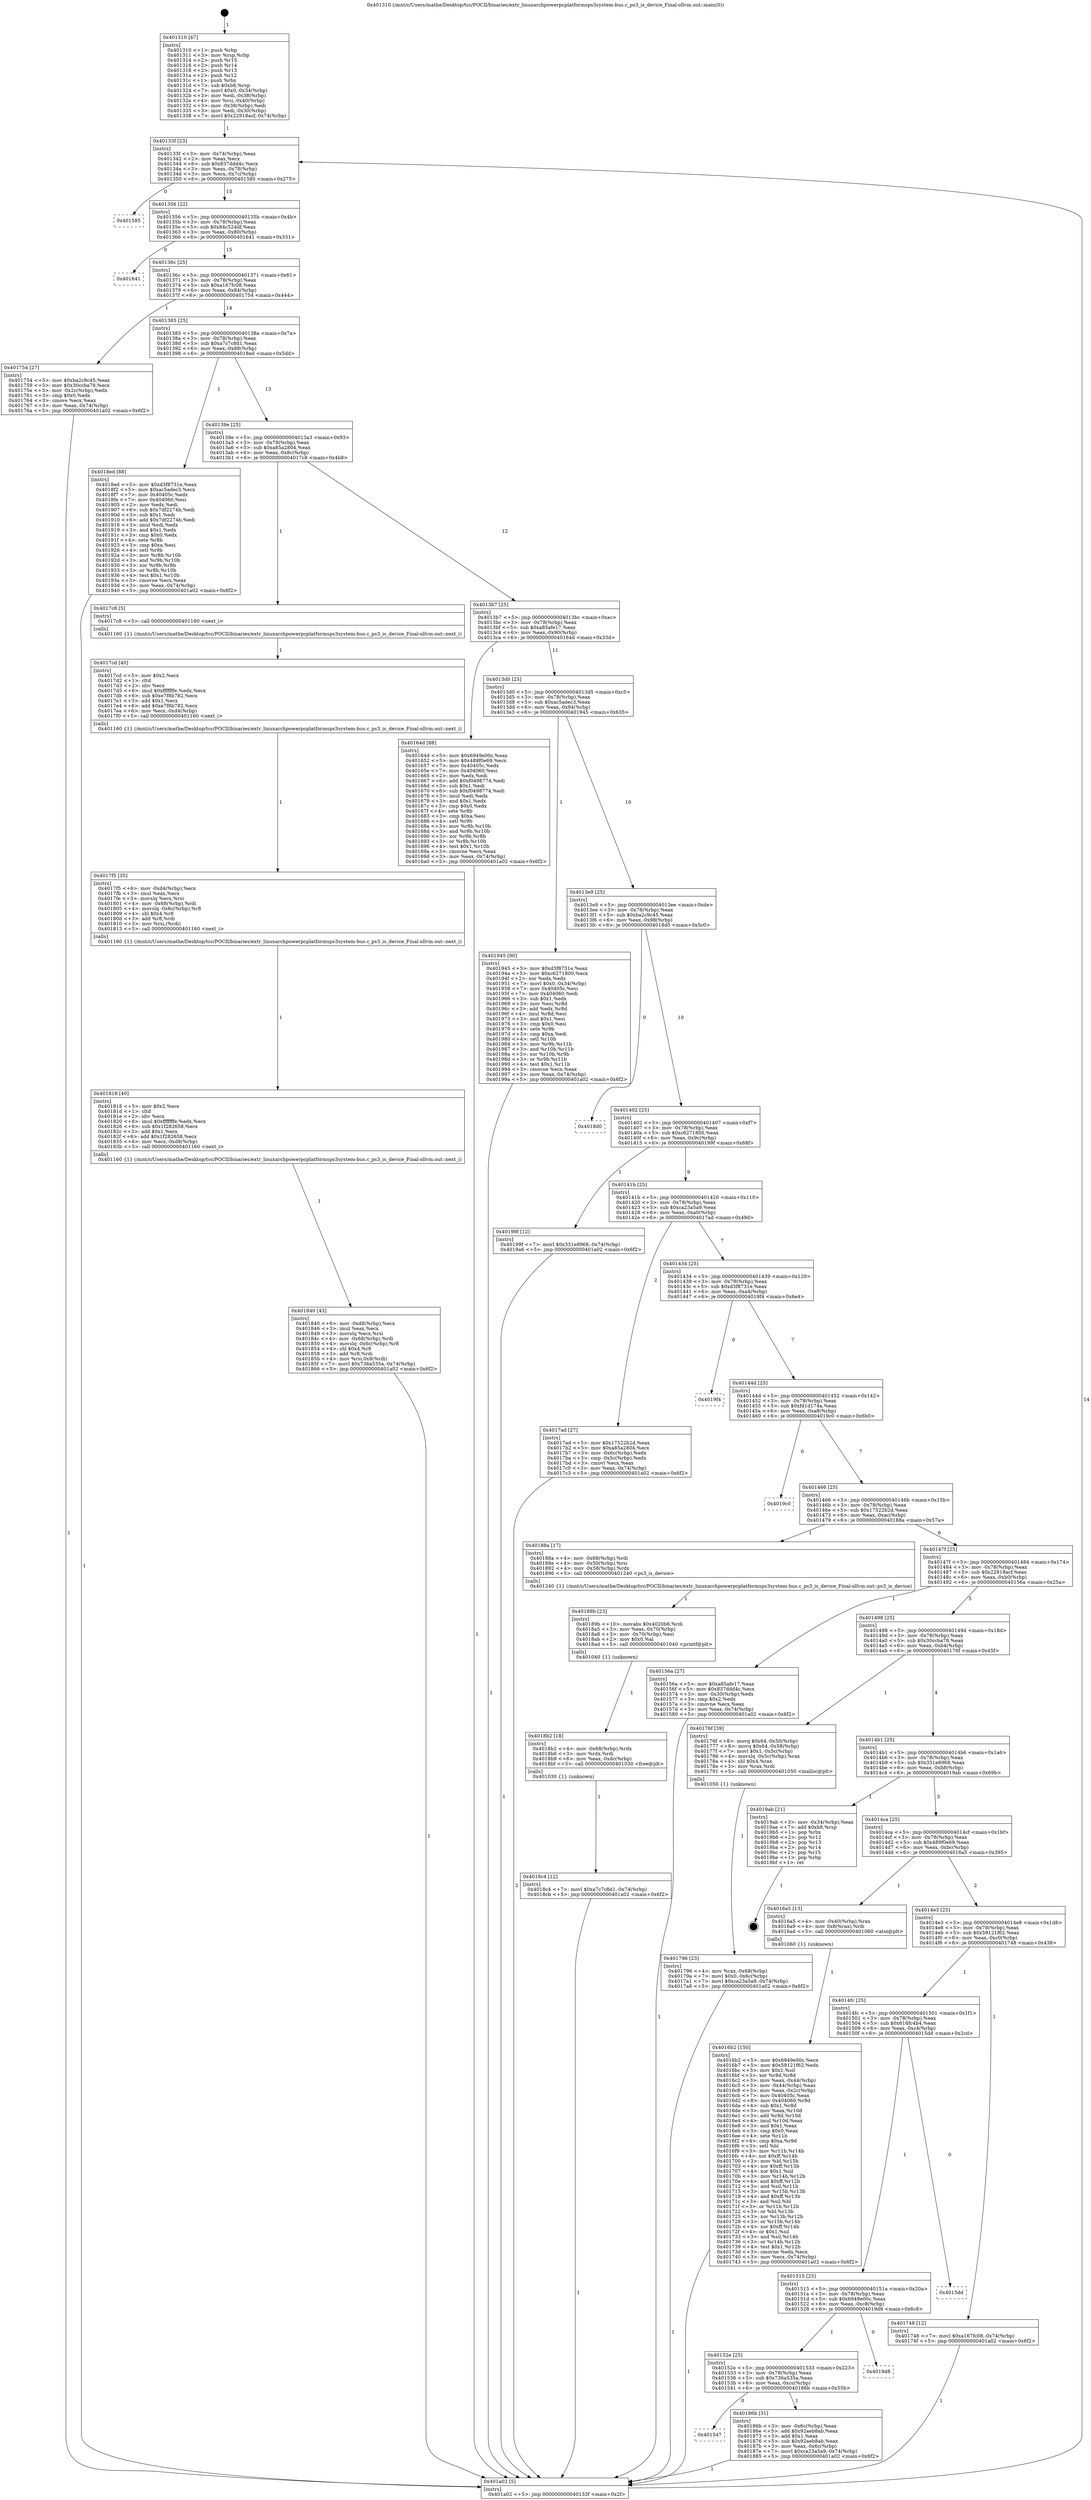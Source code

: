 digraph "0x401310" {
  label = "0x401310 (/mnt/c/Users/mathe/Desktop/tcc/POCII/binaries/extr_linuxarchpowerpcplatformsps3system-bus.c_ps3_is_device_Final-ollvm.out::main(0))"
  labelloc = "t"
  node[shape=record]

  Entry [label="",width=0.3,height=0.3,shape=circle,fillcolor=black,style=filled]
  "0x40133f" [label="{
     0x40133f [23]\l
     | [instrs]\l
     &nbsp;&nbsp;0x40133f \<+3\>: mov -0x74(%rbp),%eax\l
     &nbsp;&nbsp;0x401342 \<+2\>: mov %eax,%ecx\l
     &nbsp;&nbsp;0x401344 \<+6\>: sub $0x837ddd4c,%ecx\l
     &nbsp;&nbsp;0x40134a \<+3\>: mov %eax,-0x78(%rbp)\l
     &nbsp;&nbsp;0x40134d \<+3\>: mov %ecx,-0x7c(%rbp)\l
     &nbsp;&nbsp;0x401350 \<+6\>: je 0000000000401585 \<main+0x275\>\l
  }"]
  "0x401585" [label="{
     0x401585\l
  }", style=dashed]
  "0x401356" [label="{
     0x401356 [22]\l
     | [instrs]\l
     &nbsp;&nbsp;0x401356 \<+5\>: jmp 000000000040135b \<main+0x4b\>\l
     &nbsp;&nbsp;0x40135b \<+3\>: mov -0x78(%rbp),%eax\l
     &nbsp;&nbsp;0x40135e \<+5\>: sub $0x84c524df,%eax\l
     &nbsp;&nbsp;0x401363 \<+3\>: mov %eax,-0x80(%rbp)\l
     &nbsp;&nbsp;0x401366 \<+6\>: je 0000000000401641 \<main+0x331\>\l
  }"]
  Exit [label="",width=0.3,height=0.3,shape=circle,fillcolor=black,style=filled,peripheries=2]
  "0x401641" [label="{
     0x401641\l
  }", style=dashed]
  "0x40136c" [label="{
     0x40136c [25]\l
     | [instrs]\l
     &nbsp;&nbsp;0x40136c \<+5\>: jmp 0000000000401371 \<main+0x61\>\l
     &nbsp;&nbsp;0x401371 \<+3\>: mov -0x78(%rbp),%eax\l
     &nbsp;&nbsp;0x401374 \<+5\>: sub $0xa167fc08,%eax\l
     &nbsp;&nbsp;0x401379 \<+6\>: mov %eax,-0x84(%rbp)\l
     &nbsp;&nbsp;0x40137f \<+6\>: je 0000000000401754 \<main+0x444\>\l
  }"]
  "0x4018c4" [label="{
     0x4018c4 [12]\l
     | [instrs]\l
     &nbsp;&nbsp;0x4018c4 \<+7\>: movl $0xa7c7c8d1,-0x74(%rbp)\l
     &nbsp;&nbsp;0x4018cb \<+5\>: jmp 0000000000401a02 \<main+0x6f2\>\l
  }"]
  "0x401754" [label="{
     0x401754 [27]\l
     | [instrs]\l
     &nbsp;&nbsp;0x401754 \<+5\>: mov $0xba2c9c45,%eax\l
     &nbsp;&nbsp;0x401759 \<+5\>: mov $0x30ccba78,%ecx\l
     &nbsp;&nbsp;0x40175e \<+3\>: mov -0x2c(%rbp),%edx\l
     &nbsp;&nbsp;0x401761 \<+3\>: cmp $0x0,%edx\l
     &nbsp;&nbsp;0x401764 \<+3\>: cmove %ecx,%eax\l
     &nbsp;&nbsp;0x401767 \<+3\>: mov %eax,-0x74(%rbp)\l
     &nbsp;&nbsp;0x40176a \<+5\>: jmp 0000000000401a02 \<main+0x6f2\>\l
  }"]
  "0x401385" [label="{
     0x401385 [25]\l
     | [instrs]\l
     &nbsp;&nbsp;0x401385 \<+5\>: jmp 000000000040138a \<main+0x7a\>\l
     &nbsp;&nbsp;0x40138a \<+3\>: mov -0x78(%rbp),%eax\l
     &nbsp;&nbsp;0x40138d \<+5\>: sub $0xa7c7c8d1,%eax\l
     &nbsp;&nbsp;0x401392 \<+6\>: mov %eax,-0x88(%rbp)\l
     &nbsp;&nbsp;0x401398 \<+6\>: je 00000000004018ed \<main+0x5dd\>\l
  }"]
  "0x4018b2" [label="{
     0x4018b2 [18]\l
     | [instrs]\l
     &nbsp;&nbsp;0x4018b2 \<+4\>: mov -0x68(%rbp),%rdx\l
     &nbsp;&nbsp;0x4018b6 \<+3\>: mov %rdx,%rdi\l
     &nbsp;&nbsp;0x4018b9 \<+6\>: mov %eax,-0xdc(%rbp)\l
     &nbsp;&nbsp;0x4018bf \<+5\>: call 0000000000401030 \<free@plt\>\l
     | [calls]\l
     &nbsp;&nbsp;0x401030 \{1\} (unknown)\l
  }"]
  "0x4018ed" [label="{
     0x4018ed [88]\l
     | [instrs]\l
     &nbsp;&nbsp;0x4018ed \<+5\>: mov $0xd3f8731e,%eax\l
     &nbsp;&nbsp;0x4018f2 \<+5\>: mov $0xac5adec3,%ecx\l
     &nbsp;&nbsp;0x4018f7 \<+7\>: mov 0x40405c,%edx\l
     &nbsp;&nbsp;0x4018fe \<+7\>: mov 0x404060,%esi\l
     &nbsp;&nbsp;0x401905 \<+2\>: mov %edx,%edi\l
     &nbsp;&nbsp;0x401907 \<+6\>: sub $0x7df2274b,%edi\l
     &nbsp;&nbsp;0x40190d \<+3\>: sub $0x1,%edi\l
     &nbsp;&nbsp;0x401910 \<+6\>: add $0x7df2274b,%edi\l
     &nbsp;&nbsp;0x401916 \<+3\>: imul %edi,%edx\l
     &nbsp;&nbsp;0x401919 \<+3\>: and $0x1,%edx\l
     &nbsp;&nbsp;0x40191c \<+3\>: cmp $0x0,%edx\l
     &nbsp;&nbsp;0x40191f \<+4\>: sete %r8b\l
     &nbsp;&nbsp;0x401923 \<+3\>: cmp $0xa,%esi\l
     &nbsp;&nbsp;0x401926 \<+4\>: setl %r9b\l
     &nbsp;&nbsp;0x40192a \<+3\>: mov %r8b,%r10b\l
     &nbsp;&nbsp;0x40192d \<+3\>: and %r9b,%r10b\l
     &nbsp;&nbsp;0x401930 \<+3\>: xor %r9b,%r8b\l
     &nbsp;&nbsp;0x401933 \<+3\>: or %r8b,%r10b\l
     &nbsp;&nbsp;0x401936 \<+4\>: test $0x1,%r10b\l
     &nbsp;&nbsp;0x40193a \<+3\>: cmovne %ecx,%eax\l
     &nbsp;&nbsp;0x40193d \<+3\>: mov %eax,-0x74(%rbp)\l
     &nbsp;&nbsp;0x401940 \<+5\>: jmp 0000000000401a02 \<main+0x6f2\>\l
  }"]
  "0x40139e" [label="{
     0x40139e [25]\l
     | [instrs]\l
     &nbsp;&nbsp;0x40139e \<+5\>: jmp 00000000004013a3 \<main+0x93\>\l
     &nbsp;&nbsp;0x4013a3 \<+3\>: mov -0x78(%rbp),%eax\l
     &nbsp;&nbsp;0x4013a6 \<+5\>: sub $0xa85a2804,%eax\l
     &nbsp;&nbsp;0x4013ab \<+6\>: mov %eax,-0x8c(%rbp)\l
     &nbsp;&nbsp;0x4013b1 \<+6\>: je 00000000004017c8 \<main+0x4b8\>\l
  }"]
  "0x40189b" [label="{
     0x40189b [23]\l
     | [instrs]\l
     &nbsp;&nbsp;0x40189b \<+10\>: movabs $0x4020b6,%rdi\l
     &nbsp;&nbsp;0x4018a5 \<+3\>: mov %eax,-0x70(%rbp)\l
     &nbsp;&nbsp;0x4018a8 \<+3\>: mov -0x70(%rbp),%esi\l
     &nbsp;&nbsp;0x4018ab \<+2\>: mov $0x0,%al\l
     &nbsp;&nbsp;0x4018ad \<+5\>: call 0000000000401040 \<printf@plt\>\l
     | [calls]\l
     &nbsp;&nbsp;0x401040 \{1\} (unknown)\l
  }"]
  "0x4017c8" [label="{
     0x4017c8 [5]\l
     | [instrs]\l
     &nbsp;&nbsp;0x4017c8 \<+5\>: call 0000000000401160 \<next_i\>\l
     | [calls]\l
     &nbsp;&nbsp;0x401160 \{1\} (/mnt/c/Users/mathe/Desktop/tcc/POCII/binaries/extr_linuxarchpowerpcplatformsps3system-bus.c_ps3_is_device_Final-ollvm.out::next_i)\l
  }"]
  "0x4013b7" [label="{
     0x4013b7 [25]\l
     | [instrs]\l
     &nbsp;&nbsp;0x4013b7 \<+5\>: jmp 00000000004013bc \<main+0xac\>\l
     &nbsp;&nbsp;0x4013bc \<+3\>: mov -0x78(%rbp),%eax\l
     &nbsp;&nbsp;0x4013bf \<+5\>: sub $0xa85afe17,%eax\l
     &nbsp;&nbsp;0x4013c4 \<+6\>: mov %eax,-0x90(%rbp)\l
     &nbsp;&nbsp;0x4013ca \<+6\>: je 000000000040164d \<main+0x33d\>\l
  }"]
  "0x401547" [label="{
     0x401547\l
  }", style=dashed]
  "0x40164d" [label="{
     0x40164d [88]\l
     | [instrs]\l
     &nbsp;&nbsp;0x40164d \<+5\>: mov $0x6949e00c,%eax\l
     &nbsp;&nbsp;0x401652 \<+5\>: mov $0x489f0e69,%ecx\l
     &nbsp;&nbsp;0x401657 \<+7\>: mov 0x40405c,%edx\l
     &nbsp;&nbsp;0x40165e \<+7\>: mov 0x404060,%esi\l
     &nbsp;&nbsp;0x401665 \<+2\>: mov %edx,%edi\l
     &nbsp;&nbsp;0x401667 \<+6\>: add $0xf0498774,%edi\l
     &nbsp;&nbsp;0x40166d \<+3\>: sub $0x1,%edi\l
     &nbsp;&nbsp;0x401670 \<+6\>: sub $0xf0498774,%edi\l
     &nbsp;&nbsp;0x401676 \<+3\>: imul %edi,%edx\l
     &nbsp;&nbsp;0x401679 \<+3\>: and $0x1,%edx\l
     &nbsp;&nbsp;0x40167c \<+3\>: cmp $0x0,%edx\l
     &nbsp;&nbsp;0x40167f \<+4\>: sete %r8b\l
     &nbsp;&nbsp;0x401683 \<+3\>: cmp $0xa,%esi\l
     &nbsp;&nbsp;0x401686 \<+4\>: setl %r9b\l
     &nbsp;&nbsp;0x40168a \<+3\>: mov %r8b,%r10b\l
     &nbsp;&nbsp;0x40168d \<+3\>: and %r9b,%r10b\l
     &nbsp;&nbsp;0x401690 \<+3\>: xor %r9b,%r8b\l
     &nbsp;&nbsp;0x401693 \<+3\>: or %r8b,%r10b\l
     &nbsp;&nbsp;0x401696 \<+4\>: test $0x1,%r10b\l
     &nbsp;&nbsp;0x40169a \<+3\>: cmovne %ecx,%eax\l
     &nbsp;&nbsp;0x40169d \<+3\>: mov %eax,-0x74(%rbp)\l
     &nbsp;&nbsp;0x4016a0 \<+5\>: jmp 0000000000401a02 \<main+0x6f2\>\l
  }"]
  "0x4013d0" [label="{
     0x4013d0 [25]\l
     | [instrs]\l
     &nbsp;&nbsp;0x4013d0 \<+5\>: jmp 00000000004013d5 \<main+0xc5\>\l
     &nbsp;&nbsp;0x4013d5 \<+3\>: mov -0x78(%rbp),%eax\l
     &nbsp;&nbsp;0x4013d8 \<+5\>: sub $0xac5adec3,%eax\l
     &nbsp;&nbsp;0x4013dd \<+6\>: mov %eax,-0x94(%rbp)\l
     &nbsp;&nbsp;0x4013e3 \<+6\>: je 0000000000401945 \<main+0x635\>\l
  }"]
  "0x40186b" [label="{
     0x40186b [31]\l
     | [instrs]\l
     &nbsp;&nbsp;0x40186b \<+3\>: mov -0x6c(%rbp),%eax\l
     &nbsp;&nbsp;0x40186e \<+5\>: add $0x92aeb8ab,%eax\l
     &nbsp;&nbsp;0x401873 \<+3\>: add $0x1,%eax\l
     &nbsp;&nbsp;0x401876 \<+5\>: sub $0x92aeb8ab,%eax\l
     &nbsp;&nbsp;0x40187b \<+3\>: mov %eax,-0x6c(%rbp)\l
     &nbsp;&nbsp;0x40187e \<+7\>: movl $0xca23a5a9,-0x74(%rbp)\l
     &nbsp;&nbsp;0x401885 \<+5\>: jmp 0000000000401a02 \<main+0x6f2\>\l
  }"]
  "0x401945" [label="{
     0x401945 [90]\l
     | [instrs]\l
     &nbsp;&nbsp;0x401945 \<+5\>: mov $0xd3f8731e,%eax\l
     &nbsp;&nbsp;0x40194a \<+5\>: mov $0xc6271800,%ecx\l
     &nbsp;&nbsp;0x40194f \<+2\>: xor %edx,%edx\l
     &nbsp;&nbsp;0x401951 \<+7\>: movl $0x0,-0x34(%rbp)\l
     &nbsp;&nbsp;0x401958 \<+7\>: mov 0x40405c,%esi\l
     &nbsp;&nbsp;0x40195f \<+7\>: mov 0x404060,%edi\l
     &nbsp;&nbsp;0x401966 \<+3\>: sub $0x1,%edx\l
     &nbsp;&nbsp;0x401969 \<+3\>: mov %esi,%r8d\l
     &nbsp;&nbsp;0x40196c \<+3\>: add %edx,%r8d\l
     &nbsp;&nbsp;0x40196f \<+4\>: imul %r8d,%esi\l
     &nbsp;&nbsp;0x401973 \<+3\>: and $0x1,%esi\l
     &nbsp;&nbsp;0x401976 \<+3\>: cmp $0x0,%esi\l
     &nbsp;&nbsp;0x401979 \<+4\>: sete %r9b\l
     &nbsp;&nbsp;0x40197d \<+3\>: cmp $0xa,%edi\l
     &nbsp;&nbsp;0x401980 \<+4\>: setl %r10b\l
     &nbsp;&nbsp;0x401984 \<+3\>: mov %r9b,%r11b\l
     &nbsp;&nbsp;0x401987 \<+3\>: and %r10b,%r11b\l
     &nbsp;&nbsp;0x40198a \<+3\>: xor %r10b,%r9b\l
     &nbsp;&nbsp;0x40198d \<+3\>: or %r9b,%r11b\l
     &nbsp;&nbsp;0x401990 \<+4\>: test $0x1,%r11b\l
     &nbsp;&nbsp;0x401994 \<+3\>: cmovne %ecx,%eax\l
     &nbsp;&nbsp;0x401997 \<+3\>: mov %eax,-0x74(%rbp)\l
     &nbsp;&nbsp;0x40199a \<+5\>: jmp 0000000000401a02 \<main+0x6f2\>\l
  }"]
  "0x4013e9" [label="{
     0x4013e9 [25]\l
     | [instrs]\l
     &nbsp;&nbsp;0x4013e9 \<+5\>: jmp 00000000004013ee \<main+0xde\>\l
     &nbsp;&nbsp;0x4013ee \<+3\>: mov -0x78(%rbp),%eax\l
     &nbsp;&nbsp;0x4013f1 \<+5\>: sub $0xba2c9c45,%eax\l
     &nbsp;&nbsp;0x4013f6 \<+6\>: mov %eax,-0x98(%rbp)\l
     &nbsp;&nbsp;0x4013fc \<+6\>: je 00000000004018d0 \<main+0x5c0\>\l
  }"]
  "0x40152e" [label="{
     0x40152e [25]\l
     | [instrs]\l
     &nbsp;&nbsp;0x40152e \<+5\>: jmp 0000000000401533 \<main+0x223\>\l
     &nbsp;&nbsp;0x401533 \<+3\>: mov -0x78(%rbp),%eax\l
     &nbsp;&nbsp;0x401536 \<+5\>: sub $0x736a535a,%eax\l
     &nbsp;&nbsp;0x40153b \<+6\>: mov %eax,-0xcc(%rbp)\l
     &nbsp;&nbsp;0x401541 \<+6\>: je 000000000040186b \<main+0x55b\>\l
  }"]
  "0x4018d0" [label="{
     0x4018d0\l
  }", style=dashed]
  "0x401402" [label="{
     0x401402 [25]\l
     | [instrs]\l
     &nbsp;&nbsp;0x401402 \<+5\>: jmp 0000000000401407 \<main+0xf7\>\l
     &nbsp;&nbsp;0x401407 \<+3\>: mov -0x78(%rbp),%eax\l
     &nbsp;&nbsp;0x40140a \<+5\>: sub $0xc6271800,%eax\l
     &nbsp;&nbsp;0x40140f \<+6\>: mov %eax,-0x9c(%rbp)\l
     &nbsp;&nbsp;0x401415 \<+6\>: je 000000000040199f \<main+0x68f\>\l
  }"]
  "0x4019d8" [label="{
     0x4019d8\l
  }", style=dashed]
  "0x40199f" [label="{
     0x40199f [12]\l
     | [instrs]\l
     &nbsp;&nbsp;0x40199f \<+7\>: movl $0x331e8968,-0x74(%rbp)\l
     &nbsp;&nbsp;0x4019a6 \<+5\>: jmp 0000000000401a02 \<main+0x6f2\>\l
  }"]
  "0x40141b" [label="{
     0x40141b [25]\l
     | [instrs]\l
     &nbsp;&nbsp;0x40141b \<+5\>: jmp 0000000000401420 \<main+0x110\>\l
     &nbsp;&nbsp;0x401420 \<+3\>: mov -0x78(%rbp),%eax\l
     &nbsp;&nbsp;0x401423 \<+5\>: sub $0xca23a5a9,%eax\l
     &nbsp;&nbsp;0x401428 \<+6\>: mov %eax,-0xa0(%rbp)\l
     &nbsp;&nbsp;0x40142e \<+6\>: je 00000000004017ad \<main+0x49d\>\l
  }"]
  "0x401515" [label="{
     0x401515 [25]\l
     | [instrs]\l
     &nbsp;&nbsp;0x401515 \<+5\>: jmp 000000000040151a \<main+0x20a\>\l
     &nbsp;&nbsp;0x40151a \<+3\>: mov -0x78(%rbp),%eax\l
     &nbsp;&nbsp;0x40151d \<+5\>: sub $0x6949e00c,%eax\l
     &nbsp;&nbsp;0x401522 \<+6\>: mov %eax,-0xc8(%rbp)\l
     &nbsp;&nbsp;0x401528 \<+6\>: je 00000000004019d8 \<main+0x6c8\>\l
  }"]
  "0x4017ad" [label="{
     0x4017ad [27]\l
     | [instrs]\l
     &nbsp;&nbsp;0x4017ad \<+5\>: mov $0x17522b2d,%eax\l
     &nbsp;&nbsp;0x4017b2 \<+5\>: mov $0xa85a2804,%ecx\l
     &nbsp;&nbsp;0x4017b7 \<+3\>: mov -0x6c(%rbp),%edx\l
     &nbsp;&nbsp;0x4017ba \<+3\>: cmp -0x5c(%rbp),%edx\l
     &nbsp;&nbsp;0x4017bd \<+3\>: cmovl %ecx,%eax\l
     &nbsp;&nbsp;0x4017c0 \<+3\>: mov %eax,-0x74(%rbp)\l
     &nbsp;&nbsp;0x4017c3 \<+5\>: jmp 0000000000401a02 \<main+0x6f2\>\l
  }"]
  "0x401434" [label="{
     0x401434 [25]\l
     | [instrs]\l
     &nbsp;&nbsp;0x401434 \<+5\>: jmp 0000000000401439 \<main+0x129\>\l
     &nbsp;&nbsp;0x401439 \<+3\>: mov -0x78(%rbp),%eax\l
     &nbsp;&nbsp;0x40143c \<+5\>: sub $0xd3f8731e,%eax\l
     &nbsp;&nbsp;0x401441 \<+6\>: mov %eax,-0xa4(%rbp)\l
     &nbsp;&nbsp;0x401447 \<+6\>: je 00000000004019f4 \<main+0x6e4\>\l
  }"]
  "0x4015dd" [label="{
     0x4015dd\l
  }", style=dashed]
  "0x4019f4" [label="{
     0x4019f4\l
  }", style=dashed]
  "0x40144d" [label="{
     0x40144d [25]\l
     | [instrs]\l
     &nbsp;&nbsp;0x40144d \<+5\>: jmp 0000000000401452 \<main+0x142\>\l
     &nbsp;&nbsp;0x401452 \<+3\>: mov -0x78(%rbp),%eax\l
     &nbsp;&nbsp;0x401455 \<+5\>: sub $0xfd1d174a,%eax\l
     &nbsp;&nbsp;0x40145a \<+6\>: mov %eax,-0xa8(%rbp)\l
     &nbsp;&nbsp;0x401460 \<+6\>: je 00000000004019c0 \<main+0x6b0\>\l
  }"]
  "0x401840" [label="{
     0x401840 [43]\l
     | [instrs]\l
     &nbsp;&nbsp;0x401840 \<+6\>: mov -0xd8(%rbp),%ecx\l
     &nbsp;&nbsp;0x401846 \<+3\>: imul %eax,%ecx\l
     &nbsp;&nbsp;0x401849 \<+3\>: movslq %ecx,%rsi\l
     &nbsp;&nbsp;0x40184c \<+4\>: mov -0x68(%rbp),%rdi\l
     &nbsp;&nbsp;0x401850 \<+4\>: movslq -0x6c(%rbp),%r8\l
     &nbsp;&nbsp;0x401854 \<+4\>: shl $0x4,%r8\l
     &nbsp;&nbsp;0x401858 \<+3\>: add %r8,%rdi\l
     &nbsp;&nbsp;0x40185b \<+4\>: mov %rsi,0x8(%rdi)\l
     &nbsp;&nbsp;0x40185f \<+7\>: movl $0x736a535a,-0x74(%rbp)\l
     &nbsp;&nbsp;0x401866 \<+5\>: jmp 0000000000401a02 \<main+0x6f2\>\l
  }"]
  "0x4019c0" [label="{
     0x4019c0\l
  }", style=dashed]
  "0x401466" [label="{
     0x401466 [25]\l
     | [instrs]\l
     &nbsp;&nbsp;0x401466 \<+5\>: jmp 000000000040146b \<main+0x15b\>\l
     &nbsp;&nbsp;0x40146b \<+3\>: mov -0x78(%rbp),%eax\l
     &nbsp;&nbsp;0x40146e \<+5\>: sub $0x17522b2d,%eax\l
     &nbsp;&nbsp;0x401473 \<+6\>: mov %eax,-0xac(%rbp)\l
     &nbsp;&nbsp;0x401479 \<+6\>: je 000000000040188a \<main+0x57a\>\l
  }"]
  "0x401818" [label="{
     0x401818 [40]\l
     | [instrs]\l
     &nbsp;&nbsp;0x401818 \<+5\>: mov $0x2,%ecx\l
     &nbsp;&nbsp;0x40181d \<+1\>: cltd\l
     &nbsp;&nbsp;0x40181e \<+2\>: idiv %ecx\l
     &nbsp;&nbsp;0x401820 \<+6\>: imul $0xfffffffe,%edx,%ecx\l
     &nbsp;&nbsp;0x401826 \<+6\>: sub $0x1f282658,%ecx\l
     &nbsp;&nbsp;0x40182c \<+3\>: add $0x1,%ecx\l
     &nbsp;&nbsp;0x40182f \<+6\>: add $0x1f282658,%ecx\l
     &nbsp;&nbsp;0x401835 \<+6\>: mov %ecx,-0xd8(%rbp)\l
     &nbsp;&nbsp;0x40183b \<+5\>: call 0000000000401160 \<next_i\>\l
     | [calls]\l
     &nbsp;&nbsp;0x401160 \{1\} (/mnt/c/Users/mathe/Desktop/tcc/POCII/binaries/extr_linuxarchpowerpcplatformsps3system-bus.c_ps3_is_device_Final-ollvm.out::next_i)\l
  }"]
  "0x40188a" [label="{
     0x40188a [17]\l
     | [instrs]\l
     &nbsp;&nbsp;0x40188a \<+4\>: mov -0x68(%rbp),%rdi\l
     &nbsp;&nbsp;0x40188e \<+4\>: mov -0x50(%rbp),%rsi\l
     &nbsp;&nbsp;0x401892 \<+4\>: mov -0x58(%rbp),%rdx\l
     &nbsp;&nbsp;0x401896 \<+5\>: call 0000000000401240 \<ps3_is_device\>\l
     | [calls]\l
     &nbsp;&nbsp;0x401240 \{1\} (/mnt/c/Users/mathe/Desktop/tcc/POCII/binaries/extr_linuxarchpowerpcplatformsps3system-bus.c_ps3_is_device_Final-ollvm.out::ps3_is_device)\l
  }"]
  "0x40147f" [label="{
     0x40147f [25]\l
     | [instrs]\l
     &nbsp;&nbsp;0x40147f \<+5\>: jmp 0000000000401484 \<main+0x174\>\l
     &nbsp;&nbsp;0x401484 \<+3\>: mov -0x78(%rbp),%eax\l
     &nbsp;&nbsp;0x401487 \<+5\>: sub $0x22918acf,%eax\l
     &nbsp;&nbsp;0x40148c \<+6\>: mov %eax,-0xb0(%rbp)\l
     &nbsp;&nbsp;0x401492 \<+6\>: je 000000000040156a \<main+0x25a\>\l
  }"]
  "0x4017f5" [label="{
     0x4017f5 [35]\l
     | [instrs]\l
     &nbsp;&nbsp;0x4017f5 \<+6\>: mov -0xd4(%rbp),%ecx\l
     &nbsp;&nbsp;0x4017fb \<+3\>: imul %eax,%ecx\l
     &nbsp;&nbsp;0x4017fe \<+3\>: movslq %ecx,%rsi\l
     &nbsp;&nbsp;0x401801 \<+4\>: mov -0x68(%rbp),%rdi\l
     &nbsp;&nbsp;0x401805 \<+4\>: movslq -0x6c(%rbp),%r8\l
     &nbsp;&nbsp;0x401809 \<+4\>: shl $0x4,%r8\l
     &nbsp;&nbsp;0x40180d \<+3\>: add %r8,%rdi\l
     &nbsp;&nbsp;0x401810 \<+3\>: mov %rsi,(%rdi)\l
     &nbsp;&nbsp;0x401813 \<+5\>: call 0000000000401160 \<next_i\>\l
     | [calls]\l
     &nbsp;&nbsp;0x401160 \{1\} (/mnt/c/Users/mathe/Desktop/tcc/POCII/binaries/extr_linuxarchpowerpcplatformsps3system-bus.c_ps3_is_device_Final-ollvm.out::next_i)\l
  }"]
  "0x40156a" [label="{
     0x40156a [27]\l
     | [instrs]\l
     &nbsp;&nbsp;0x40156a \<+5\>: mov $0xa85afe17,%eax\l
     &nbsp;&nbsp;0x40156f \<+5\>: mov $0x837ddd4c,%ecx\l
     &nbsp;&nbsp;0x401574 \<+3\>: mov -0x30(%rbp),%edx\l
     &nbsp;&nbsp;0x401577 \<+3\>: cmp $0x2,%edx\l
     &nbsp;&nbsp;0x40157a \<+3\>: cmovne %ecx,%eax\l
     &nbsp;&nbsp;0x40157d \<+3\>: mov %eax,-0x74(%rbp)\l
     &nbsp;&nbsp;0x401580 \<+5\>: jmp 0000000000401a02 \<main+0x6f2\>\l
  }"]
  "0x401498" [label="{
     0x401498 [25]\l
     | [instrs]\l
     &nbsp;&nbsp;0x401498 \<+5\>: jmp 000000000040149d \<main+0x18d\>\l
     &nbsp;&nbsp;0x40149d \<+3\>: mov -0x78(%rbp),%eax\l
     &nbsp;&nbsp;0x4014a0 \<+5\>: sub $0x30ccba78,%eax\l
     &nbsp;&nbsp;0x4014a5 \<+6\>: mov %eax,-0xb4(%rbp)\l
     &nbsp;&nbsp;0x4014ab \<+6\>: je 000000000040176f \<main+0x45f\>\l
  }"]
  "0x401a02" [label="{
     0x401a02 [5]\l
     | [instrs]\l
     &nbsp;&nbsp;0x401a02 \<+5\>: jmp 000000000040133f \<main+0x2f\>\l
  }"]
  "0x401310" [label="{
     0x401310 [47]\l
     | [instrs]\l
     &nbsp;&nbsp;0x401310 \<+1\>: push %rbp\l
     &nbsp;&nbsp;0x401311 \<+3\>: mov %rsp,%rbp\l
     &nbsp;&nbsp;0x401314 \<+2\>: push %r15\l
     &nbsp;&nbsp;0x401316 \<+2\>: push %r14\l
     &nbsp;&nbsp;0x401318 \<+2\>: push %r13\l
     &nbsp;&nbsp;0x40131a \<+2\>: push %r12\l
     &nbsp;&nbsp;0x40131c \<+1\>: push %rbx\l
     &nbsp;&nbsp;0x40131d \<+7\>: sub $0xb8,%rsp\l
     &nbsp;&nbsp;0x401324 \<+7\>: movl $0x0,-0x34(%rbp)\l
     &nbsp;&nbsp;0x40132b \<+3\>: mov %edi,-0x38(%rbp)\l
     &nbsp;&nbsp;0x40132e \<+4\>: mov %rsi,-0x40(%rbp)\l
     &nbsp;&nbsp;0x401332 \<+3\>: mov -0x38(%rbp),%edi\l
     &nbsp;&nbsp;0x401335 \<+3\>: mov %edi,-0x30(%rbp)\l
     &nbsp;&nbsp;0x401338 \<+7\>: movl $0x22918acf,-0x74(%rbp)\l
  }"]
  "0x4017cd" [label="{
     0x4017cd [40]\l
     | [instrs]\l
     &nbsp;&nbsp;0x4017cd \<+5\>: mov $0x2,%ecx\l
     &nbsp;&nbsp;0x4017d2 \<+1\>: cltd\l
     &nbsp;&nbsp;0x4017d3 \<+2\>: idiv %ecx\l
     &nbsp;&nbsp;0x4017d5 \<+6\>: imul $0xfffffffe,%edx,%ecx\l
     &nbsp;&nbsp;0x4017db \<+6\>: sub $0xe7f8b782,%ecx\l
     &nbsp;&nbsp;0x4017e1 \<+3\>: add $0x1,%ecx\l
     &nbsp;&nbsp;0x4017e4 \<+6\>: add $0xe7f8b782,%ecx\l
     &nbsp;&nbsp;0x4017ea \<+6\>: mov %ecx,-0xd4(%rbp)\l
     &nbsp;&nbsp;0x4017f0 \<+5\>: call 0000000000401160 \<next_i\>\l
     | [calls]\l
     &nbsp;&nbsp;0x401160 \{1\} (/mnt/c/Users/mathe/Desktop/tcc/POCII/binaries/extr_linuxarchpowerpcplatformsps3system-bus.c_ps3_is_device_Final-ollvm.out::next_i)\l
  }"]
  "0x40176f" [label="{
     0x40176f [39]\l
     | [instrs]\l
     &nbsp;&nbsp;0x40176f \<+8\>: movq $0x64,-0x50(%rbp)\l
     &nbsp;&nbsp;0x401777 \<+8\>: movq $0x64,-0x58(%rbp)\l
     &nbsp;&nbsp;0x40177f \<+7\>: movl $0x1,-0x5c(%rbp)\l
     &nbsp;&nbsp;0x401786 \<+4\>: movslq -0x5c(%rbp),%rax\l
     &nbsp;&nbsp;0x40178a \<+4\>: shl $0x4,%rax\l
     &nbsp;&nbsp;0x40178e \<+3\>: mov %rax,%rdi\l
     &nbsp;&nbsp;0x401791 \<+5\>: call 0000000000401050 \<malloc@plt\>\l
     | [calls]\l
     &nbsp;&nbsp;0x401050 \{1\} (unknown)\l
  }"]
  "0x4014b1" [label="{
     0x4014b1 [25]\l
     | [instrs]\l
     &nbsp;&nbsp;0x4014b1 \<+5\>: jmp 00000000004014b6 \<main+0x1a6\>\l
     &nbsp;&nbsp;0x4014b6 \<+3\>: mov -0x78(%rbp),%eax\l
     &nbsp;&nbsp;0x4014b9 \<+5\>: sub $0x331e8968,%eax\l
     &nbsp;&nbsp;0x4014be \<+6\>: mov %eax,-0xb8(%rbp)\l
     &nbsp;&nbsp;0x4014c4 \<+6\>: je 00000000004019ab \<main+0x69b\>\l
  }"]
  "0x401796" [label="{
     0x401796 [23]\l
     | [instrs]\l
     &nbsp;&nbsp;0x401796 \<+4\>: mov %rax,-0x68(%rbp)\l
     &nbsp;&nbsp;0x40179a \<+7\>: movl $0x0,-0x6c(%rbp)\l
     &nbsp;&nbsp;0x4017a1 \<+7\>: movl $0xca23a5a9,-0x74(%rbp)\l
     &nbsp;&nbsp;0x4017a8 \<+5\>: jmp 0000000000401a02 \<main+0x6f2\>\l
  }"]
  "0x4019ab" [label="{
     0x4019ab [21]\l
     | [instrs]\l
     &nbsp;&nbsp;0x4019ab \<+3\>: mov -0x34(%rbp),%eax\l
     &nbsp;&nbsp;0x4019ae \<+7\>: add $0xb8,%rsp\l
     &nbsp;&nbsp;0x4019b5 \<+1\>: pop %rbx\l
     &nbsp;&nbsp;0x4019b6 \<+2\>: pop %r12\l
     &nbsp;&nbsp;0x4019b8 \<+2\>: pop %r13\l
     &nbsp;&nbsp;0x4019ba \<+2\>: pop %r14\l
     &nbsp;&nbsp;0x4019bc \<+2\>: pop %r15\l
     &nbsp;&nbsp;0x4019be \<+1\>: pop %rbp\l
     &nbsp;&nbsp;0x4019bf \<+1\>: ret\l
  }"]
  "0x4014ca" [label="{
     0x4014ca [25]\l
     | [instrs]\l
     &nbsp;&nbsp;0x4014ca \<+5\>: jmp 00000000004014cf \<main+0x1bf\>\l
     &nbsp;&nbsp;0x4014cf \<+3\>: mov -0x78(%rbp),%eax\l
     &nbsp;&nbsp;0x4014d2 \<+5\>: sub $0x489f0e69,%eax\l
     &nbsp;&nbsp;0x4014d7 \<+6\>: mov %eax,-0xbc(%rbp)\l
     &nbsp;&nbsp;0x4014dd \<+6\>: je 00000000004016a5 \<main+0x395\>\l
  }"]
  "0x4014fc" [label="{
     0x4014fc [25]\l
     | [instrs]\l
     &nbsp;&nbsp;0x4014fc \<+5\>: jmp 0000000000401501 \<main+0x1f1\>\l
     &nbsp;&nbsp;0x401501 \<+3\>: mov -0x78(%rbp),%eax\l
     &nbsp;&nbsp;0x401504 \<+5\>: sub $0x616fc4b4,%eax\l
     &nbsp;&nbsp;0x401509 \<+6\>: mov %eax,-0xc4(%rbp)\l
     &nbsp;&nbsp;0x40150f \<+6\>: je 00000000004015dd \<main+0x2cd\>\l
  }"]
  "0x4016a5" [label="{
     0x4016a5 [13]\l
     | [instrs]\l
     &nbsp;&nbsp;0x4016a5 \<+4\>: mov -0x40(%rbp),%rax\l
     &nbsp;&nbsp;0x4016a9 \<+4\>: mov 0x8(%rax),%rdi\l
     &nbsp;&nbsp;0x4016ad \<+5\>: call 0000000000401060 \<atoi@plt\>\l
     | [calls]\l
     &nbsp;&nbsp;0x401060 \{1\} (unknown)\l
  }"]
  "0x4014e3" [label="{
     0x4014e3 [25]\l
     | [instrs]\l
     &nbsp;&nbsp;0x4014e3 \<+5\>: jmp 00000000004014e8 \<main+0x1d8\>\l
     &nbsp;&nbsp;0x4014e8 \<+3\>: mov -0x78(%rbp),%eax\l
     &nbsp;&nbsp;0x4014eb \<+5\>: sub $0x59121f62,%eax\l
     &nbsp;&nbsp;0x4014f0 \<+6\>: mov %eax,-0xc0(%rbp)\l
     &nbsp;&nbsp;0x4014f6 \<+6\>: je 0000000000401748 \<main+0x438\>\l
  }"]
  "0x4016b2" [label="{
     0x4016b2 [150]\l
     | [instrs]\l
     &nbsp;&nbsp;0x4016b2 \<+5\>: mov $0x6949e00c,%ecx\l
     &nbsp;&nbsp;0x4016b7 \<+5\>: mov $0x59121f62,%edx\l
     &nbsp;&nbsp;0x4016bc \<+3\>: mov $0x1,%sil\l
     &nbsp;&nbsp;0x4016bf \<+3\>: xor %r8d,%r8d\l
     &nbsp;&nbsp;0x4016c2 \<+3\>: mov %eax,-0x44(%rbp)\l
     &nbsp;&nbsp;0x4016c5 \<+3\>: mov -0x44(%rbp),%eax\l
     &nbsp;&nbsp;0x4016c8 \<+3\>: mov %eax,-0x2c(%rbp)\l
     &nbsp;&nbsp;0x4016cb \<+7\>: mov 0x40405c,%eax\l
     &nbsp;&nbsp;0x4016d2 \<+8\>: mov 0x404060,%r9d\l
     &nbsp;&nbsp;0x4016da \<+4\>: sub $0x1,%r8d\l
     &nbsp;&nbsp;0x4016de \<+3\>: mov %eax,%r10d\l
     &nbsp;&nbsp;0x4016e1 \<+3\>: add %r8d,%r10d\l
     &nbsp;&nbsp;0x4016e4 \<+4\>: imul %r10d,%eax\l
     &nbsp;&nbsp;0x4016e8 \<+3\>: and $0x1,%eax\l
     &nbsp;&nbsp;0x4016eb \<+3\>: cmp $0x0,%eax\l
     &nbsp;&nbsp;0x4016ee \<+4\>: sete %r11b\l
     &nbsp;&nbsp;0x4016f2 \<+4\>: cmp $0xa,%r9d\l
     &nbsp;&nbsp;0x4016f6 \<+3\>: setl %bl\l
     &nbsp;&nbsp;0x4016f9 \<+3\>: mov %r11b,%r14b\l
     &nbsp;&nbsp;0x4016fc \<+4\>: xor $0xff,%r14b\l
     &nbsp;&nbsp;0x401700 \<+3\>: mov %bl,%r15b\l
     &nbsp;&nbsp;0x401703 \<+4\>: xor $0xff,%r15b\l
     &nbsp;&nbsp;0x401707 \<+4\>: xor $0x1,%sil\l
     &nbsp;&nbsp;0x40170b \<+3\>: mov %r14b,%r12b\l
     &nbsp;&nbsp;0x40170e \<+4\>: and $0xff,%r12b\l
     &nbsp;&nbsp;0x401712 \<+3\>: and %sil,%r11b\l
     &nbsp;&nbsp;0x401715 \<+3\>: mov %r15b,%r13b\l
     &nbsp;&nbsp;0x401718 \<+4\>: and $0xff,%r13b\l
     &nbsp;&nbsp;0x40171c \<+3\>: and %sil,%bl\l
     &nbsp;&nbsp;0x40171f \<+3\>: or %r11b,%r12b\l
     &nbsp;&nbsp;0x401722 \<+3\>: or %bl,%r13b\l
     &nbsp;&nbsp;0x401725 \<+3\>: xor %r13b,%r12b\l
     &nbsp;&nbsp;0x401728 \<+3\>: or %r15b,%r14b\l
     &nbsp;&nbsp;0x40172b \<+4\>: xor $0xff,%r14b\l
     &nbsp;&nbsp;0x40172f \<+4\>: or $0x1,%sil\l
     &nbsp;&nbsp;0x401733 \<+3\>: and %sil,%r14b\l
     &nbsp;&nbsp;0x401736 \<+3\>: or %r14b,%r12b\l
     &nbsp;&nbsp;0x401739 \<+4\>: test $0x1,%r12b\l
     &nbsp;&nbsp;0x40173d \<+3\>: cmovne %edx,%ecx\l
     &nbsp;&nbsp;0x401740 \<+3\>: mov %ecx,-0x74(%rbp)\l
     &nbsp;&nbsp;0x401743 \<+5\>: jmp 0000000000401a02 \<main+0x6f2\>\l
  }"]
  "0x401748" [label="{
     0x401748 [12]\l
     | [instrs]\l
     &nbsp;&nbsp;0x401748 \<+7\>: movl $0xa167fc08,-0x74(%rbp)\l
     &nbsp;&nbsp;0x40174f \<+5\>: jmp 0000000000401a02 \<main+0x6f2\>\l
  }"]
  Entry -> "0x401310" [label=" 1"]
  "0x40133f" -> "0x401585" [label=" 0"]
  "0x40133f" -> "0x401356" [label=" 15"]
  "0x4019ab" -> Exit [label=" 1"]
  "0x401356" -> "0x401641" [label=" 0"]
  "0x401356" -> "0x40136c" [label=" 15"]
  "0x40199f" -> "0x401a02" [label=" 1"]
  "0x40136c" -> "0x401754" [label=" 1"]
  "0x40136c" -> "0x401385" [label=" 14"]
  "0x401945" -> "0x401a02" [label=" 1"]
  "0x401385" -> "0x4018ed" [label=" 1"]
  "0x401385" -> "0x40139e" [label=" 13"]
  "0x4018ed" -> "0x401a02" [label=" 1"]
  "0x40139e" -> "0x4017c8" [label=" 1"]
  "0x40139e" -> "0x4013b7" [label=" 12"]
  "0x4018c4" -> "0x401a02" [label=" 1"]
  "0x4013b7" -> "0x40164d" [label=" 1"]
  "0x4013b7" -> "0x4013d0" [label=" 11"]
  "0x4018b2" -> "0x4018c4" [label=" 1"]
  "0x4013d0" -> "0x401945" [label=" 1"]
  "0x4013d0" -> "0x4013e9" [label=" 10"]
  "0x40189b" -> "0x4018b2" [label=" 1"]
  "0x4013e9" -> "0x4018d0" [label=" 0"]
  "0x4013e9" -> "0x401402" [label=" 10"]
  "0x40186b" -> "0x401a02" [label=" 1"]
  "0x401402" -> "0x40199f" [label=" 1"]
  "0x401402" -> "0x40141b" [label=" 9"]
  "0x40152e" -> "0x401547" [label=" 0"]
  "0x40141b" -> "0x4017ad" [label=" 2"]
  "0x40141b" -> "0x401434" [label=" 7"]
  "0x40188a" -> "0x40189b" [label=" 1"]
  "0x401434" -> "0x4019f4" [label=" 0"]
  "0x401434" -> "0x40144d" [label=" 7"]
  "0x401515" -> "0x40152e" [label=" 1"]
  "0x40144d" -> "0x4019c0" [label=" 0"]
  "0x40144d" -> "0x401466" [label=" 7"]
  "0x40152e" -> "0x40186b" [label=" 1"]
  "0x401466" -> "0x40188a" [label=" 1"]
  "0x401466" -> "0x40147f" [label=" 6"]
  "0x4014fc" -> "0x401515" [label=" 1"]
  "0x40147f" -> "0x40156a" [label=" 1"]
  "0x40147f" -> "0x401498" [label=" 5"]
  "0x40156a" -> "0x401a02" [label=" 1"]
  "0x401310" -> "0x40133f" [label=" 1"]
  "0x401a02" -> "0x40133f" [label=" 14"]
  "0x40164d" -> "0x401a02" [label=" 1"]
  "0x4014fc" -> "0x4015dd" [label=" 0"]
  "0x401498" -> "0x40176f" [label=" 1"]
  "0x401498" -> "0x4014b1" [label=" 4"]
  "0x401515" -> "0x4019d8" [label=" 0"]
  "0x4014b1" -> "0x4019ab" [label=" 1"]
  "0x4014b1" -> "0x4014ca" [label=" 3"]
  "0x401840" -> "0x401a02" [label=" 1"]
  "0x4014ca" -> "0x4016a5" [label=" 1"]
  "0x4014ca" -> "0x4014e3" [label=" 2"]
  "0x4016a5" -> "0x4016b2" [label=" 1"]
  "0x4016b2" -> "0x401a02" [label=" 1"]
  "0x401818" -> "0x401840" [label=" 1"]
  "0x4014e3" -> "0x401748" [label=" 1"]
  "0x4014e3" -> "0x4014fc" [label=" 1"]
  "0x401748" -> "0x401a02" [label=" 1"]
  "0x401754" -> "0x401a02" [label=" 1"]
  "0x40176f" -> "0x401796" [label=" 1"]
  "0x401796" -> "0x401a02" [label=" 1"]
  "0x4017ad" -> "0x401a02" [label=" 2"]
  "0x4017c8" -> "0x4017cd" [label=" 1"]
  "0x4017cd" -> "0x4017f5" [label=" 1"]
  "0x4017f5" -> "0x401818" [label=" 1"]
}
